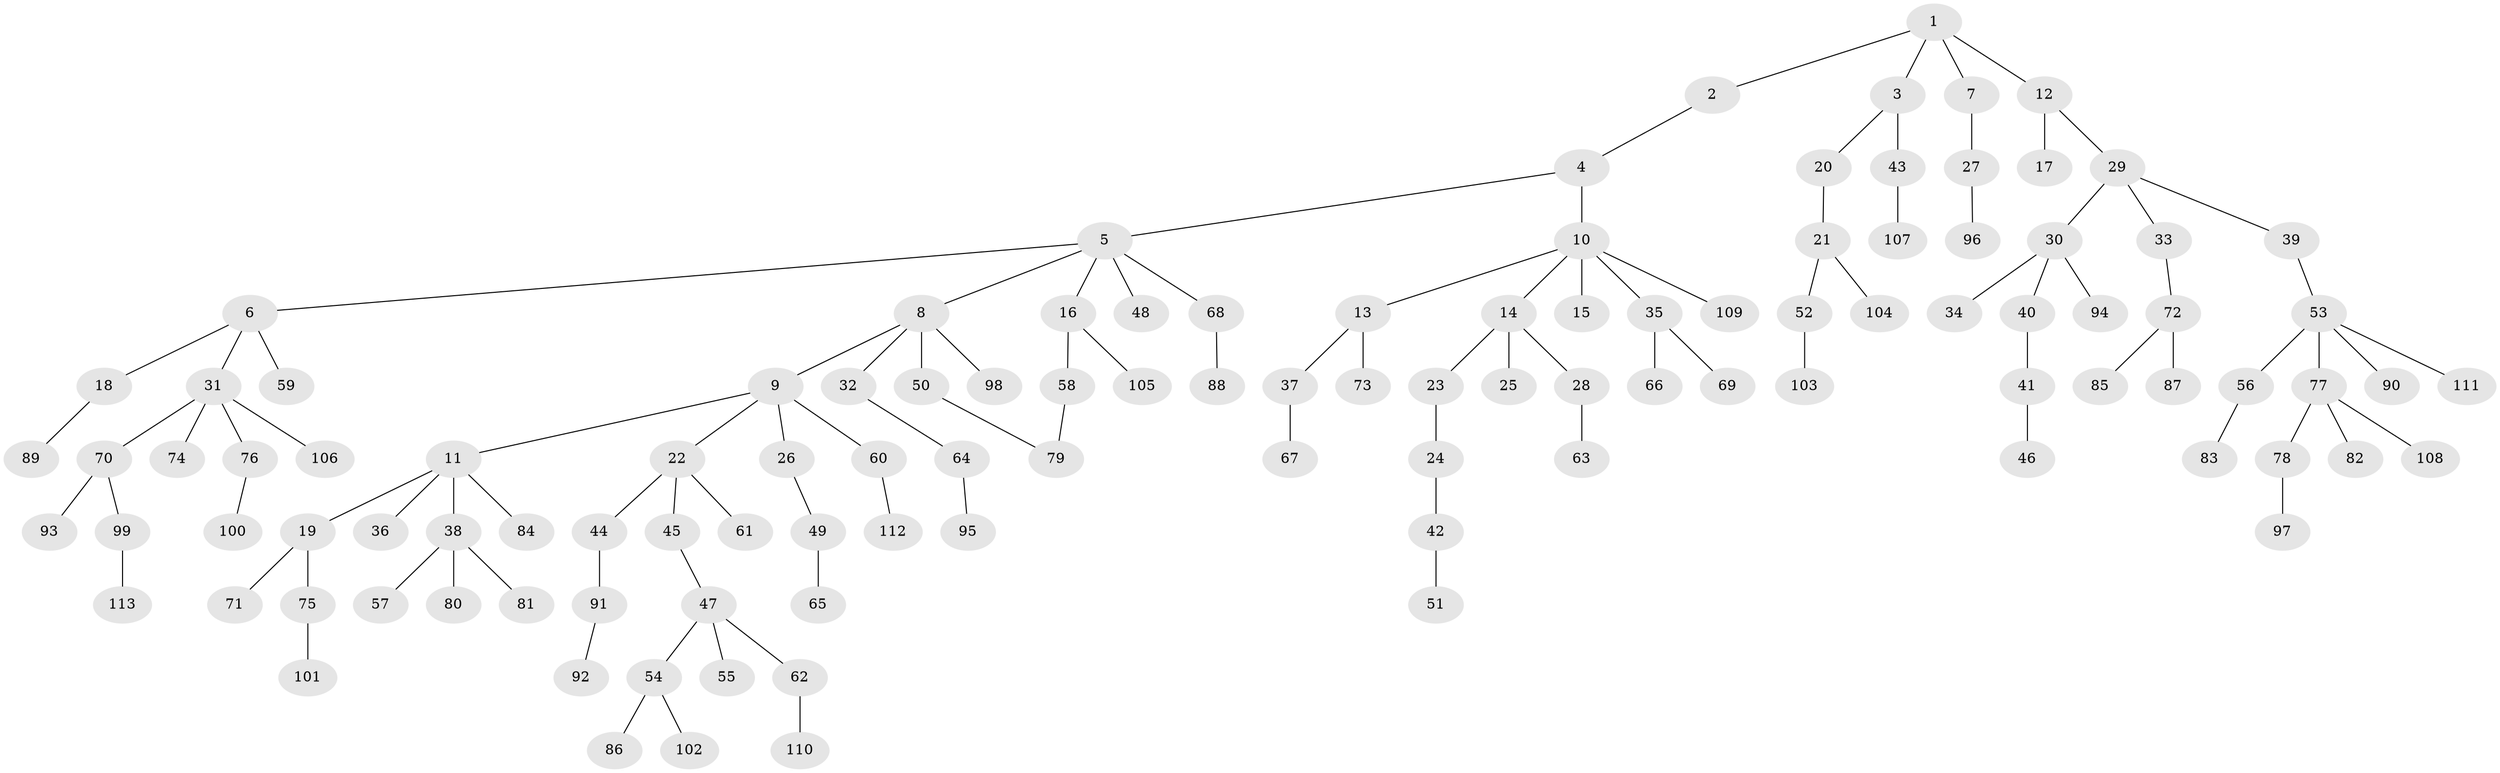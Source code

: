 // Generated by graph-tools (version 1.1) at 2025/25/03/09/25 03:25:33]
// undirected, 113 vertices, 113 edges
graph export_dot {
graph [start="1"]
  node [color=gray90,style=filled];
  1;
  2;
  3;
  4;
  5;
  6;
  7;
  8;
  9;
  10;
  11;
  12;
  13;
  14;
  15;
  16;
  17;
  18;
  19;
  20;
  21;
  22;
  23;
  24;
  25;
  26;
  27;
  28;
  29;
  30;
  31;
  32;
  33;
  34;
  35;
  36;
  37;
  38;
  39;
  40;
  41;
  42;
  43;
  44;
  45;
  46;
  47;
  48;
  49;
  50;
  51;
  52;
  53;
  54;
  55;
  56;
  57;
  58;
  59;
  60;
  61;
  62;
  63;
  64;
  65;
  66;
  67;
  68;
  69;
  70;
  71;
  72;
  73;
  74;
  75;
  76;
  77;
  78;
  79;
  80;
  81;
  82;
  83;
  84;
  85;
  86;
  87;
  88;
  89;
  90;
  91;
  92;
  93;
  94;
  95;
  96;
  97;
  98;
  99;
  100;
  101;
  102;
  103;
  104;
  105;
  106;
  107;
  108;
  109;
  110;
  111;
  112;
  113;
  1 -- 2;
  1 -- 3;
  1 -- 7;
  1 -- 12;
  2 -- 4;
  3 -- 20;
  3 -- 43;
  4 -- 5;
  4 -- 10;
  5 -- 6;
  5 -- 8;
  5 -- 16;
  5 -- 48;
  5 -- 68;
  6 -- 18;
  6 -- 31;
  6 -- 59;
  7 -- 27;
  8 -- 9;
  8 -- 32;
  8 -- 50;
  8 -- 98;
  9 -- 11;
  9 -- 22;
  9 -- 26;
  9 -- 60;
  10 -- 13;
  10 -- 14;
  10 -- 15;
  10 -- 35;
  10 -- 109;
  11 -- 19;
  11 -- 36;
  11 -- 38;
  11 -- 84;
  12 -- 17;
  12 -- 29;
  13 -- 37;
  13 -- 73;
  14 -- 23;
  14 -- 25;
  14 -- 28;
  16 -- 58;
  16 -- 105;
  18 -- 89;
  19 -- 71;
  19 -- 75;
  20 -- 21;
  21 -- 52;
  21 -- 104;
  22 -- 44;
  22 -- 45;
  22 -- 61;
  23 -- 24;
  24 -- 42;
  26 -- 49;
  27 -- 96;
  28 -- 63;
  29 -- 30;
  29 -- 33;
  29 -- 39;
  30 -- 34;
  30 -- 40;
  30 -- 94;
  31 -- 70;
  31 -- 74;
  31 -- 76;
  31 -- 106;
  32 -- 64;
  33 -- 72;
  35 -- 66;
  35 -- 69;
  37 -- 67;
  38 -- 57;
  38 -- 80;
  38 -- 81;
  39 -- 53;
  40 -- 41;
  41 -- 46;
  42 -- 51;
  43 -- 107;
  44 -- 91;
  45 -- 47;
  47 -- 54;
  47 -- 55;
  47 -- 62;
  49 -- 65;
  50 -- 79;
  52 -- 103;
  53 -- 56;
  53 -- 77;
  53 -- 90;
  53 -- 111;
  54 -- 86;
  54 -- 102;
  56 -- 83;
  58 -- 79;
  60 -- 112;
  62 -- 110;
  64 -- 95;
  68 -- 88;
  70 -- 93;
  70 -- 99;
  72 -- 85;
  72 -- 87;
  75 -- 101;
  76 -- 100;
  77 -- 78;
  77 -- 82;
  77 -- 108;
  78 -- 97;
  91 -- 92;
  99 -- 113;
}
